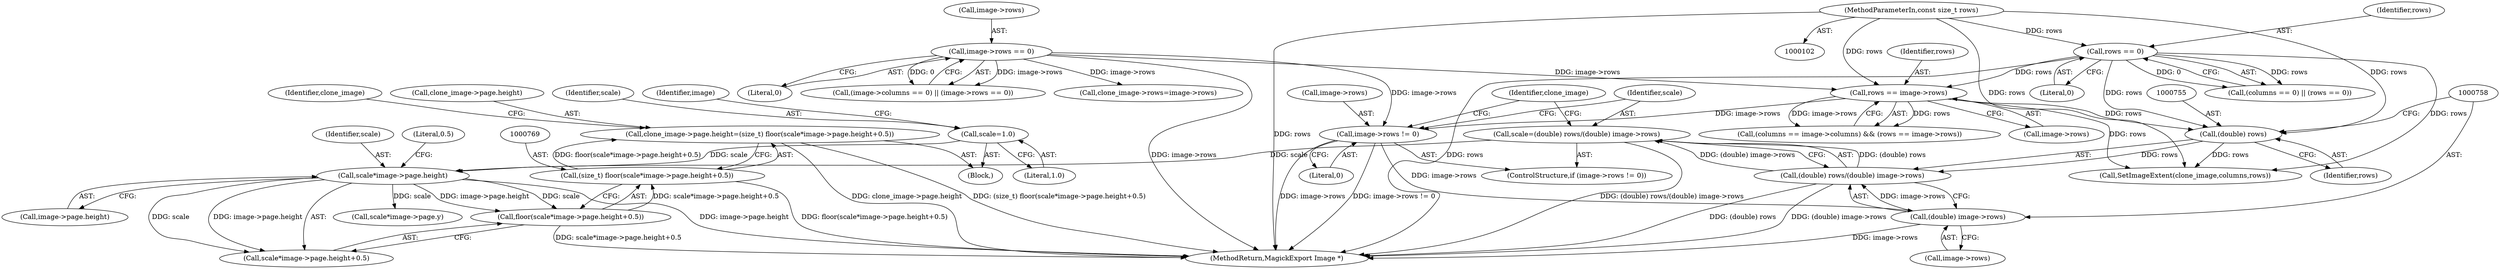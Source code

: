 digraph "0_ImageMagick_01843366d6a7b96e22ad7bb67f3df7d9fd4d5d74@pointer" {
"1000762" [label="(Call,clone_image->page.height=(size_t) floor(scale*image->page.height+0.5))"];
"1000768" [label="(Call,(size_t) floor(scale*image->page.height+0.5))"];
"1000770" [label="(Call,floor(scale*image->page.height+0.5))"];
"1000772" [label="(Call,scale*image->page.height)"];
"1000742" [label="(Call,scale=1.0)"];
"1000751" [label="(Call,scale=(double) rows/(double) image->rows)"];
"1000753" [label="(Call,(double) rows/(double) image->rows)"];
"1000754" [label="(Call,(double) rows)"];
"1000622" [label="(Call,rows == image->rows)"];
"1000525" [label="(Call,rows == 0)"];
"1000105" [label="(MethodParameterIn,const size_t rows)"];
"1000158" [label="(Call,image->rows == 0)"];
"1000757" [label="(Call,(double) image->rows)"];
"1000746" [label="(Call,image->rows != 0)"];
"1000774" [label="(Call,image->page.height)"];
"1000773" [label="(Identifier,scale)"];
"1000742" [label="(Call,scale=1.0)"];
"1000826" [label="(Call,SetImageExtent(clone_image,columns,rows))"];
"1000744" [label="(Literal,1.0)"];
"1000158" [label="(Call,image->rows == 0)"];
"1000790" [label="(Call,scale*image->page.y)"];
"1000526" [label="(Identifier,rows)"];
"1000762" [label="(Call,clone_image->page.height=(size_t) floor(scale*image->page.height+0.5))"];
"1000748" [label="(Identifier,image)"];
"1000768" [label="(Call,(size_t) floor(scale*image->page.height+0.5))"];
"1000624" [label="(Call,image->rows)"];
"1000244" [label="(Call,clone_image->rows=image->rows)"];
"1000751" [label="(Call,scale=(double) rows/(double) image->rows)"];
"1000159" [label="(Call,image->rows)"];
"1000756" [label="(Identifier,rows)"];
"1000162" [label="(Literal,0)"];
"1000105" [label="(MethodParameterIn,const size_t rows)"];
"1000527" [label="(Literal,0)"];
"1000759" [label="(Call,image->rows)"];
"1000622" [label="(Call,rows == image->rows)"];
"1000616" [label="(Call,(columns == image->columns) && (rows == image->rows))"];
"1000747" [label="(Call,image->rows)"];
"1000525" [label="(Call,rows == 0)"];
"1000521" [label="(Call,(columns == 0) || (rows == 0))"];
"1000771" [label="(Call,scale*image->page.height+0.5)"];
"1000757" [label="(Call,(double) image->rows)"];
"1000754" [label="(Call,(double) rows)"];
"1000763" [label="(Call,clone_image->page.height)"];
"1000779" [label="(Literal,0.5)"];
"1000746" [label="(Call,image->rows != 0)"];
"1000844" [label="(MethodReturn,MagickExport Image *)"];
"1000772" [label="(Call,scale*image->page.height)"];
"1000753" [label="(Call,(double) rows/(double) image->rows)"];
"1000750" [label="(Literal,0)"];
"1000743" [label="(Identifier,scale)"];
"1000783" [label="(Identifier,clone_image)"];
"1000152" [label="(Call,(image->columns == 0) || (image->rows == 0))"];
"1000765" [label="(Identifier,clone_image)"];
"1000770" [label="(Call,floor(scale*image->page.height+0.5))"];
"1000108" [label="(Block,)"];
"1000752" [label="(Identifier,scale)"];
"1000745" [label="(ControlStructure,if (image->rows != 0))"];
"1000623" [label="(Identifier,rows)"];
"1000762" -> "1000108"  [label="AST: "];
"1000762" -> "1000768"  [label="CFG: "];
"1000763" -> "1000762"  [label="AST: "];
"1000768" -> "1000762"  [label="AST: "];
"1000783" -> "1000762"  [label="CFG: "];
"1000762" -> "1000844"  [label="DDG: clone_image->page.height"];
"1000762" -> "1000844"  [label="DDG: (size_t) floor(scale*image->page.height+0.5)"];
"1000768" -> "1000762"  [label="DDG: floor(scale*image->page.height+0.5)"];
"1000768" -> "1000770"  [label="CFG: "];
"1000769" -> "1000768"  [label="AST: "];
"1000770" -> "1000768"  [label="AST: "];
"1000768" -> "1000844"  [label="DDG: floor(scale*image->page.height+0.5)"];
"1000770" -> "1000768"  [label="DDG: scale*image->page.height+0.5"];
"1000770" -> "1000771"  [label="CFG: "];
"1000771" -> "1000770"  [label="AST: "];
"1000770" -> "1000844"  [label="DDG: scale*image->page.height+0.5"];
"1000772" -> "1000770"  [label="DDG: scale"];
"1000772" -> "1000770"  [label="DDG: image->page.height"];
"1000772" -> "1000771"  [label="AST: "];
"1000772" -> "1000774"  [label="CFG: "];
"1000773" -> "1000772"  [label="AST: "];
"1000774" -> "1000772"  [label="AST: "];
"1000779" -> "1000772"  [label="CFG: "];
"1000772" -> "1000844"  [label="DDG: image->page.height"];
"1000772" -> "1000771"  [label="DDG: scale"];
"1000772" -> "1000771"  [label="DDG: image->page.height"];
"1000742" -> "1000772"  [label="DDG: scale"];
"1000751" -> "1000772"  [label="DDG: scale"];
"1000772" -> "1000790"  [label="DDG: scale"];
"1000742" -> "1000108"  [label="AST: "];
"1000742" -> "1000744"  [label="CFG: "];
"1000743" -> "1000742"  [label="AST: "];
"1000744" -> "1000742"  [label="AST: "];
"1000748" -> "1000742"  [label="CFG: "];
"1000751" -> "1000745"  [label="AST: "];
"1000751" -> "1000753"  [label="CFG: "];
"1000752" -> "1000751"  [label="AST: "];
"1000753" -> "1000751"  [label="AST: "];
"1000765" -> "1000751"  [label="CFG: "];
"1000751" -> "1000844"  [label="DDG: (double) rows/(double) image->rows"];
"1000753" -> "1000751"  [label="DDG: (double) rows"];
"1000753" -> "1000751"  [label="DDG: (double) image->rows"];
"1000753" -> "1000757"  [label="CFG: "];
"1000754" -> "1000753"  [label="AST: "];
"1000757" -> "1000753"  [label="AST: "];
"1000753" -> "1000844"  [label="DDG: (double) rows"];
"1000753" -> "1000844"  [label="DDG: (double) image->rows"];
"1000754" -> "1000753"  [label="DDG: rows"];
"1000757" -> "1000753"  [label="DDG: image->rows"];
"1000754" -> "1000756"  [label="CFG: "];
"1000755" -> "1000754"  [label="AST: "];
"1000756" -> "1000754"  [label="AST: "];
"1000758" -> "1000754"  [label="CFG: "];
"1000622" -> "1000754"  [label="DDG: rows"];
"1000525" -> "1000754"  [label="DDG: rows"];
"1000105" -> "1000754"  [label="DDG: rows"];
"1000754" -> "1000826"  [label="DDG: rows"];
"1000622" -> "1000616"  [label="AST: "];
"1000622" -> "1000624"  [label="CFG: "];
"1000623" -> "1000622"  [label="AST: "];
"1000624" -> "1000622"  [label="AST: "];
"1000616" -> "1000622"  [label="CFG: "];
"1000622" -> "1000616"  [label="DDG: rows"];
"1000622" -> "1000616"  [label="DDG: image->rows"];
"1000525" -> "1000622"  [label="DDG: rows"];
"1000105" -> "1000622"  [label="DDG: rows"];
"1000158" -> "1000622"  [label="DDG: image->rows"];
"1000622" -> "1000746"  [label="DDG: image->rows"];
"1000622" -> "1000826"  [label="DDG: rows"];
"1000525" -> "1000521"  [label="AST: "];
"1000525" -> "1000527"  [label="CFG: "];
"1000526" -> "1000525"  [label="AST: "];
"1000527" -> "1000525"  [label="AST: "];
"1000521" -> "1000525"  [label="CFG: "];
"1000525" -> "1000844"  [label="DDG: rows"];
"1000525" -> "1000521"  [label="DDG: rows"];
"1000525" -> "1000521"  [label="DDG: 0"];
"1000105" -> "1000525"  [label="DDG: rows"];
"1000525" -> "1000826"  [label="DDG: rows"];
"1000105" -> "1000102"  [label="AST: "];
"1000105" -> "1000844"  [label="DDG: rows"];
"1000105" -> "1000826"  [label="DDG: rows"];
"1000158" -> "1000152"  [label="AST: "];
"1000158" -> "1000162"  [label="CFG: "];
"1000159" -> "1000158"  [label="AST: "];
"1000162" -> "1000158"  [label="AST: "];
"1000152" -> "1000158"  [label="CFG: "];
"1000158" -> "1000844"  [label="DDG: image->rows"];
"1000158" -> "1000152"  [label="DDG: image->rows"];
"1000158" -> "1000152"  [label="DDG: 0"];
"1000158" -> "1000244"  [label="DDG: image->rows"];
"1000158" -> "1000746"  [label="DDG: image->rows"];
"1000757" -> "1000759"  [label="CFG: "];
"1000758" -> "1000757"  [label="AST: "];
"1000759" -> "1000757"  [label="AST: "];
"1000757" -> "1000844"  [label="DDG: image->rows"];
"1000746" -> "1000757"  [label="DDG: image->rows"];
"1000746" -> "1000745"  [label="AST: "];
"1000746" -> "1000750"  [label="CFG: "];
"1000747" -> "1000746"  [label="AST: "];
"1000750" -> "1000746"  [label="AST: "];
"1000752" -> "1000746"  [label="CFG: "];
"1000765" -> "1000746"  [label="CFG: "];
"1000746" -> "1000844"  [label="DDG: image->rows"];
"1000746" -> "1000844"  [label="DDG: image->rows != 0"];
}
